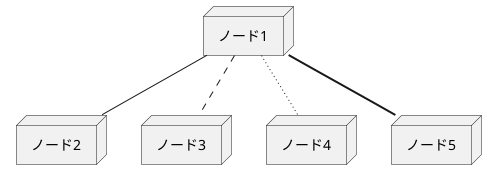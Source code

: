 @startuml


node ノード1
node ノード2
node ノード3
node ノード4
node ノード5
ノード1 -- ノード2
ノード1 .. ノード3
ノード1 ~~ ノード4
ノード1 == ノード5

@enduml
